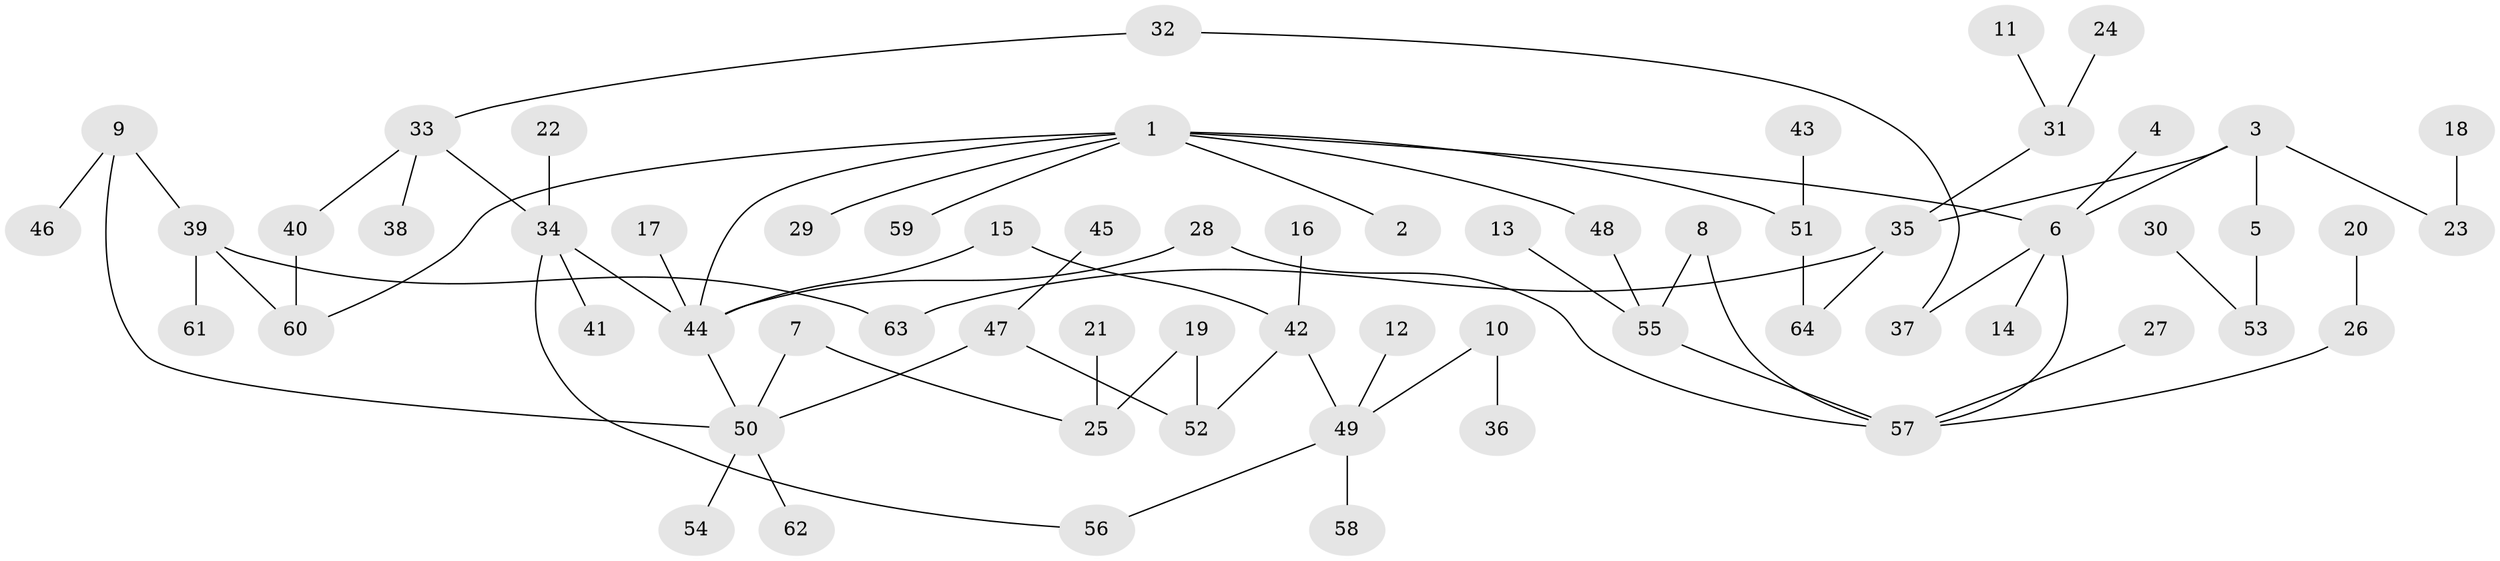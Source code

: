 // original degree distribution, {8: 0.0078125, 2: 0.25, 3: 0.1875, 6: 0.0234375, 7: 0.0078125, 1: 0.421875, 5: 0.0234375, 4: 0.078125}
// Generated by graph-tools (version 1.1) at 2025/25/03/09/25 03:25:26]
// undirected, 64 vertices, 74 edges
graph export_dot {
graph [start="1"]
  node [color=gray90,style=filled];
  1;
  2;
  3;
  4;
  5;
  6;
  7;
  8;
  9;
  10;
  11;
  12;
  13;
  14;
  15;
  16;
  17;
  18;
  19;
  20;
  21;
  22;
  23;
  24;
  25;
  26;
  27;
  28;
  29;
  30;
  31;
  32;
  33;
  34;
  35;
  36;
  37;
  38;
  39;
  40;
  41;
  42;
  43;
  44;
  45;
  46;
  47;
  48;
  49;
  50;
  51;
  52;
  53;
  54;
  55;
  56;
  57;
  58;
  59;
  60;
  61;
  62;
  63;
  64;
  1 -- 2 [weight=1.0];
  1 -- 6 [weight=1.0];
  1 -- 29 [weight=1.0];
  1 -- 44 [weight=1.0];
  1 -- 48 [weight=1.0];
  1 -- 51 [weight=1.0];
  1 -- 59 [weight=1.0];
  1 -- 60 [weight=1.0];
  3 -- 5 [weight=1.0];
  3 -- 6 [weight=1.0];
  3 -- 23 [weight=1.0];
  3 -- 35 [weight=1.0];
  4 -- 6 [weight=1.0];
  5 -- 53 [weight=1.0];
  6 -- 14 [weight=1.0];
  6 -- 37 [weight=1.0];
  6 -- 57 [weight=1.0];
  7 -- 25 [weight=1.0];
  7 -- 50 [weight=1.0];
  8 -- 55 [weight=1.0];
  8 -- 57 [weight=1.0];
  9 -- 39 [weight=1.0];
  9 -- 46 [weight=1.0];
  9 -- 50 [weight=1.0];
  10 -- 36 [weight=1.0];
  10 -- 49 [weight=1.0];
  11 -- 31 [weight=1.0];
  12 -- 49 [weight=1.0];
  13 -- 55 [weight=1.0];
  15 -- 42 [weight=1.0];
  15 -- 44 [weight=1.0];
  16 -- 42 [weight=1.0];
  17 -- 44 [weight=1.0];
  18 -- 23 [weight=1.0];
  19 -- 25 [weight=1.0];
  19 -- 52 [weight=2.0];
  20 -- 26 [weight=1.0];
  21 -- 25 [weight=1.0];
  22 -- 34 [weight=1.0];
  24 -- 31 [weight=1.0];
  26 -- 57 [weight=1.0];
  27 -- 57 [weight=1.0];
  28 -- 44 [weight=1.0];
  28 -- 57 [weight=1.0];
  30 -- 53 [weight=1.0];
  31 -- 35 [weight=1.0];
  32 -- 33 [weight=1.0];
  32 -- 37 [weight=1.0];
  33 -- 34 [weight=1.0];
  33 -- 38 [weight=1.0];
  33 -- 40 [weight=1.0];
  34 -- 41 [weight=1.0];
  34 -- 44 [weight=1.0];
  34 -- 56 [weight=1.0];
  35 -- 63 [weight=1.0];
  35 -- 64 [weight=1.0];
  39 -- 60 [weight=1.0];
  39 -- 61 [weight=1.0];
  39 -- 63 [weight=1.0];
  40 -- 60 [weight=1.0];
  42 -- 49 [weight=1.0];
  42 -- 52 [weight=1.0];
  43 -- 51 [weight=1.0];
  44 -- 50 [weight=1.0];
  45 -- 47 [weight=1.0];
  47 -- 50 [weight=1.0];
  47 -- 52 [weight=1.0];
  48 -- 55 [weight=1.0];
  49 -- 56 [weight=1.0];
  49 -- 58 [weight=1.0];
  50 -- 54 [weight=1.0];
  50 -- 62 [weight=1.0];
  51 -- 64 [weight=1.0];
  55 -- 57 [weight=1.0];
}
